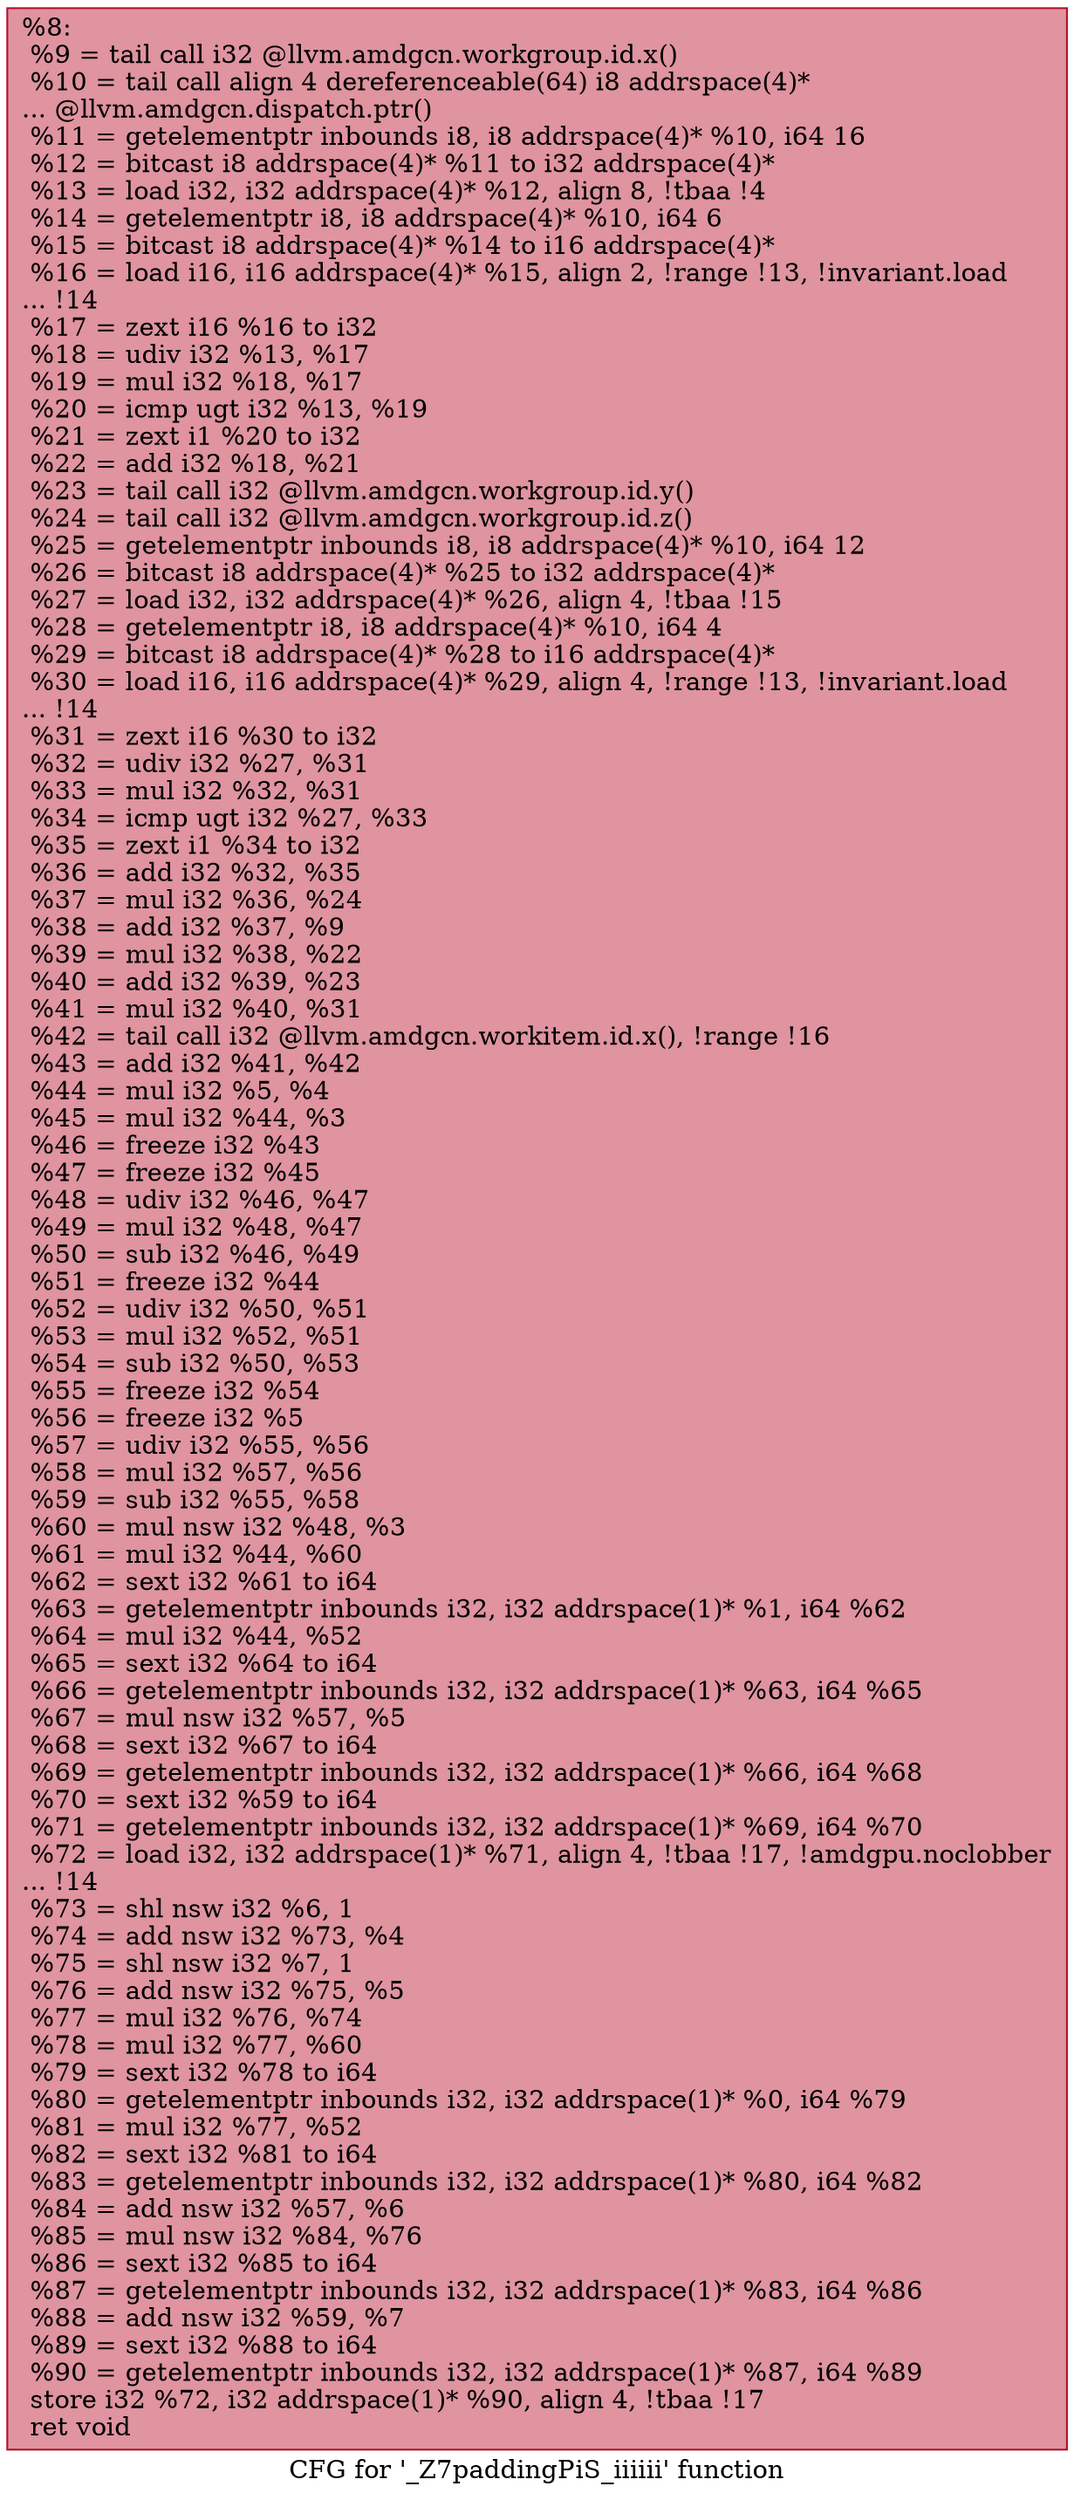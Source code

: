 digraph "CFG for '_Z7paddingPiS_iiiiii' function" {
	label="CFG for '_Z7paddingPiS_iiiiii' function";

	Node0x4aadcb0 [shape=record,color="#b70d28ff", style=filled, fillcolor="#b70d2870",label="{%8:\l  %9 = tail call i32 @llvm.amdgcn.workgroup.id.x()\l  %10 = tail call align 4 dereferenceable(64) i8 addrspace(4)*\l... @llvm.amdgcn.dispatch.ptr()\l  %11 = getelementptr inbounds i8, i8 addrspace(4)* %10, i64 16\l  %12 = bitcast i8 addrspace(4)* %11 to i32 addrspace(4)*\l  %13 = load i32, i32 addrspace(4)* %12, align 8, !tbaa !4\l  %14 = getelementptr i8, i8 addrspace(4)* %10, i64 6\l  %15 = bitcast i8 addrspace(4)* %14 to i16 addrspace(4)*\l  %16 = load i16, i16 addrspace(4)* %15, align 2, !range !13, !invariant.load\l... !14\l  %17 = zext i16 %16 to i32\l  %18 = udiv i32 %13, %17\l  %19 = mul i32 %18, %17\l  %20 = icmp ugt i32 %13, %19\l  %21 = zext i1 %20 to i32\l  %22 = add i32 %18, %21\l  %23 = tail call i32 @llvm.amdgcn.workgroup.id.y()\l  %24 = tail call i32 @llvm.amdgcn.workgroup.id.z()\l  %25 = getelementptr inbounds i8, i8 addrspace(4)* %10, i64 12\l  %26 = bitcast i8 addrspace(4)* %25 to i32 addrspace(4)*\l  %27 = load i32, i32 addrspace(4)* %26, align 4, !tbaa !15\l  %28 = getelementptr i8, i8 addrspace(4)* %10, i64 4\l  %29 = bitcast i8 addrspace(4)* %28 to i16 addrspace(4)*\l  %30 = load i16, i16 addrspace(4)* %29, align 4, !range !13, !invariant.load\l... !14\l  %31 = zext i16 %30 to i32\l  %32 = udiv i32 %27, %31\l  %33 = mul i32 %32, %31\l  %34 = icmp ugt i32 %27, %33\l  %35 = zext i1 %34 to i32\l  %36 = add i32 %32, %35\l  %37 = mul i32 %36, %24\l  %38 = add i32 %37, %9\l  %39 = mul i32 %38, %22\l  %40 = add i32 %39, %23\l  %41 = mul i32 %40, %31\l  %42 = tail call i32 @llvm.amdgcn.workitem.id.x(), !range !16\l  %43 = add i32 %41, %42\l  %44 = mul i32 %5, %4\l  %45 = mul i32 %44, %3\l  %46 = freeze i32 %43\l  %47 = freeze i32 %45\l  %48 = udiv i32 %46, %47\l  %49 = mul i32 %48, %47\l  %50 = sub i32 %46, %49\l  %51 = freeze i32 %44\l  %52 = udiv i32 %50, %51\l  %53 = mul i32 %52, %51\l  %54 = sub i32 %50, %53\l  %55 = freeze i32 %54\l  %56 = freeze i32 %5\l  %57 = udiv i32 %55, %56\l  %58 = mul i32 %57, %56\l  %59 = sub i32 %55, %58\l  %60 = mul nsw i32 %48, %3\l  %61 = mul i32 %44, %60\l  %62 = sext i32 %61 to i64\l  %63 = getelementptr inbounds i32, i32 addrspace(1)* %1, i64 %62\l  %64 = mul i32 %44, %52\l  %65 = sext i32 %64 to i64\l  %66 = getelementptr inbounds i32, i32 addrspace(1)* %63, i64 %65\l  %67 = mul nsw i32 %57, %5\l  %68 = sext i32 %67 to i64\l  %69 = getelementptr inbounds i32, i32 addrspace(1)* %66, i64 %68\l  %70 = sext i32 %59 to i64\l  %71 = getelementptr inbounds i32, i32 addrspace(1)* %69, i64 %70\l  %72 = load i32, i32 addrspace(1)* %71, align 4, !tbaa !17, !amdgpu.noclobber\l... !14\l  %73 = shl nsw i32 %6, 1\l  %74 = add nsw i32 %73, %4\l  %75 = shl nsw i32 %7, 1\l  %76 = add nsw i32 %75, %5\l  %77 = mul i32 %76, %74\l  %78 = mul i32 %77, %60\l  %79 = sext i32 %78 to i64\l  %80 = getelementptr inbounds i32, i32 addrspace(1)* %0, i64 %79\l  %81 = mul i32 %77, %52\l  %82 = sext i32 %81 to i64\l  %83 = getelementptr inbounds i32, i32 addrspace(1)* %80, i64 %82\l  %84 = add nsw i32 %57, %6\l  %85 = mul nsw i32 %84, %76\l  %86 = sext i32 %85 to i64\l  %87 = getelementptr inbounds i32, i32 addrspace(1)* %83, i64 %86\l  %88 = add nsw i32 %59, %7\l  %89 = sext i32 %88 to i64\l  %90 = getelementptr inbounds i32, i32 addrspace(1)* %87, i64 %89\l  store i32 %72, i32 addrspace(1)* %90, align 4, !tbaa !17\l  ret void\l}"];
}
